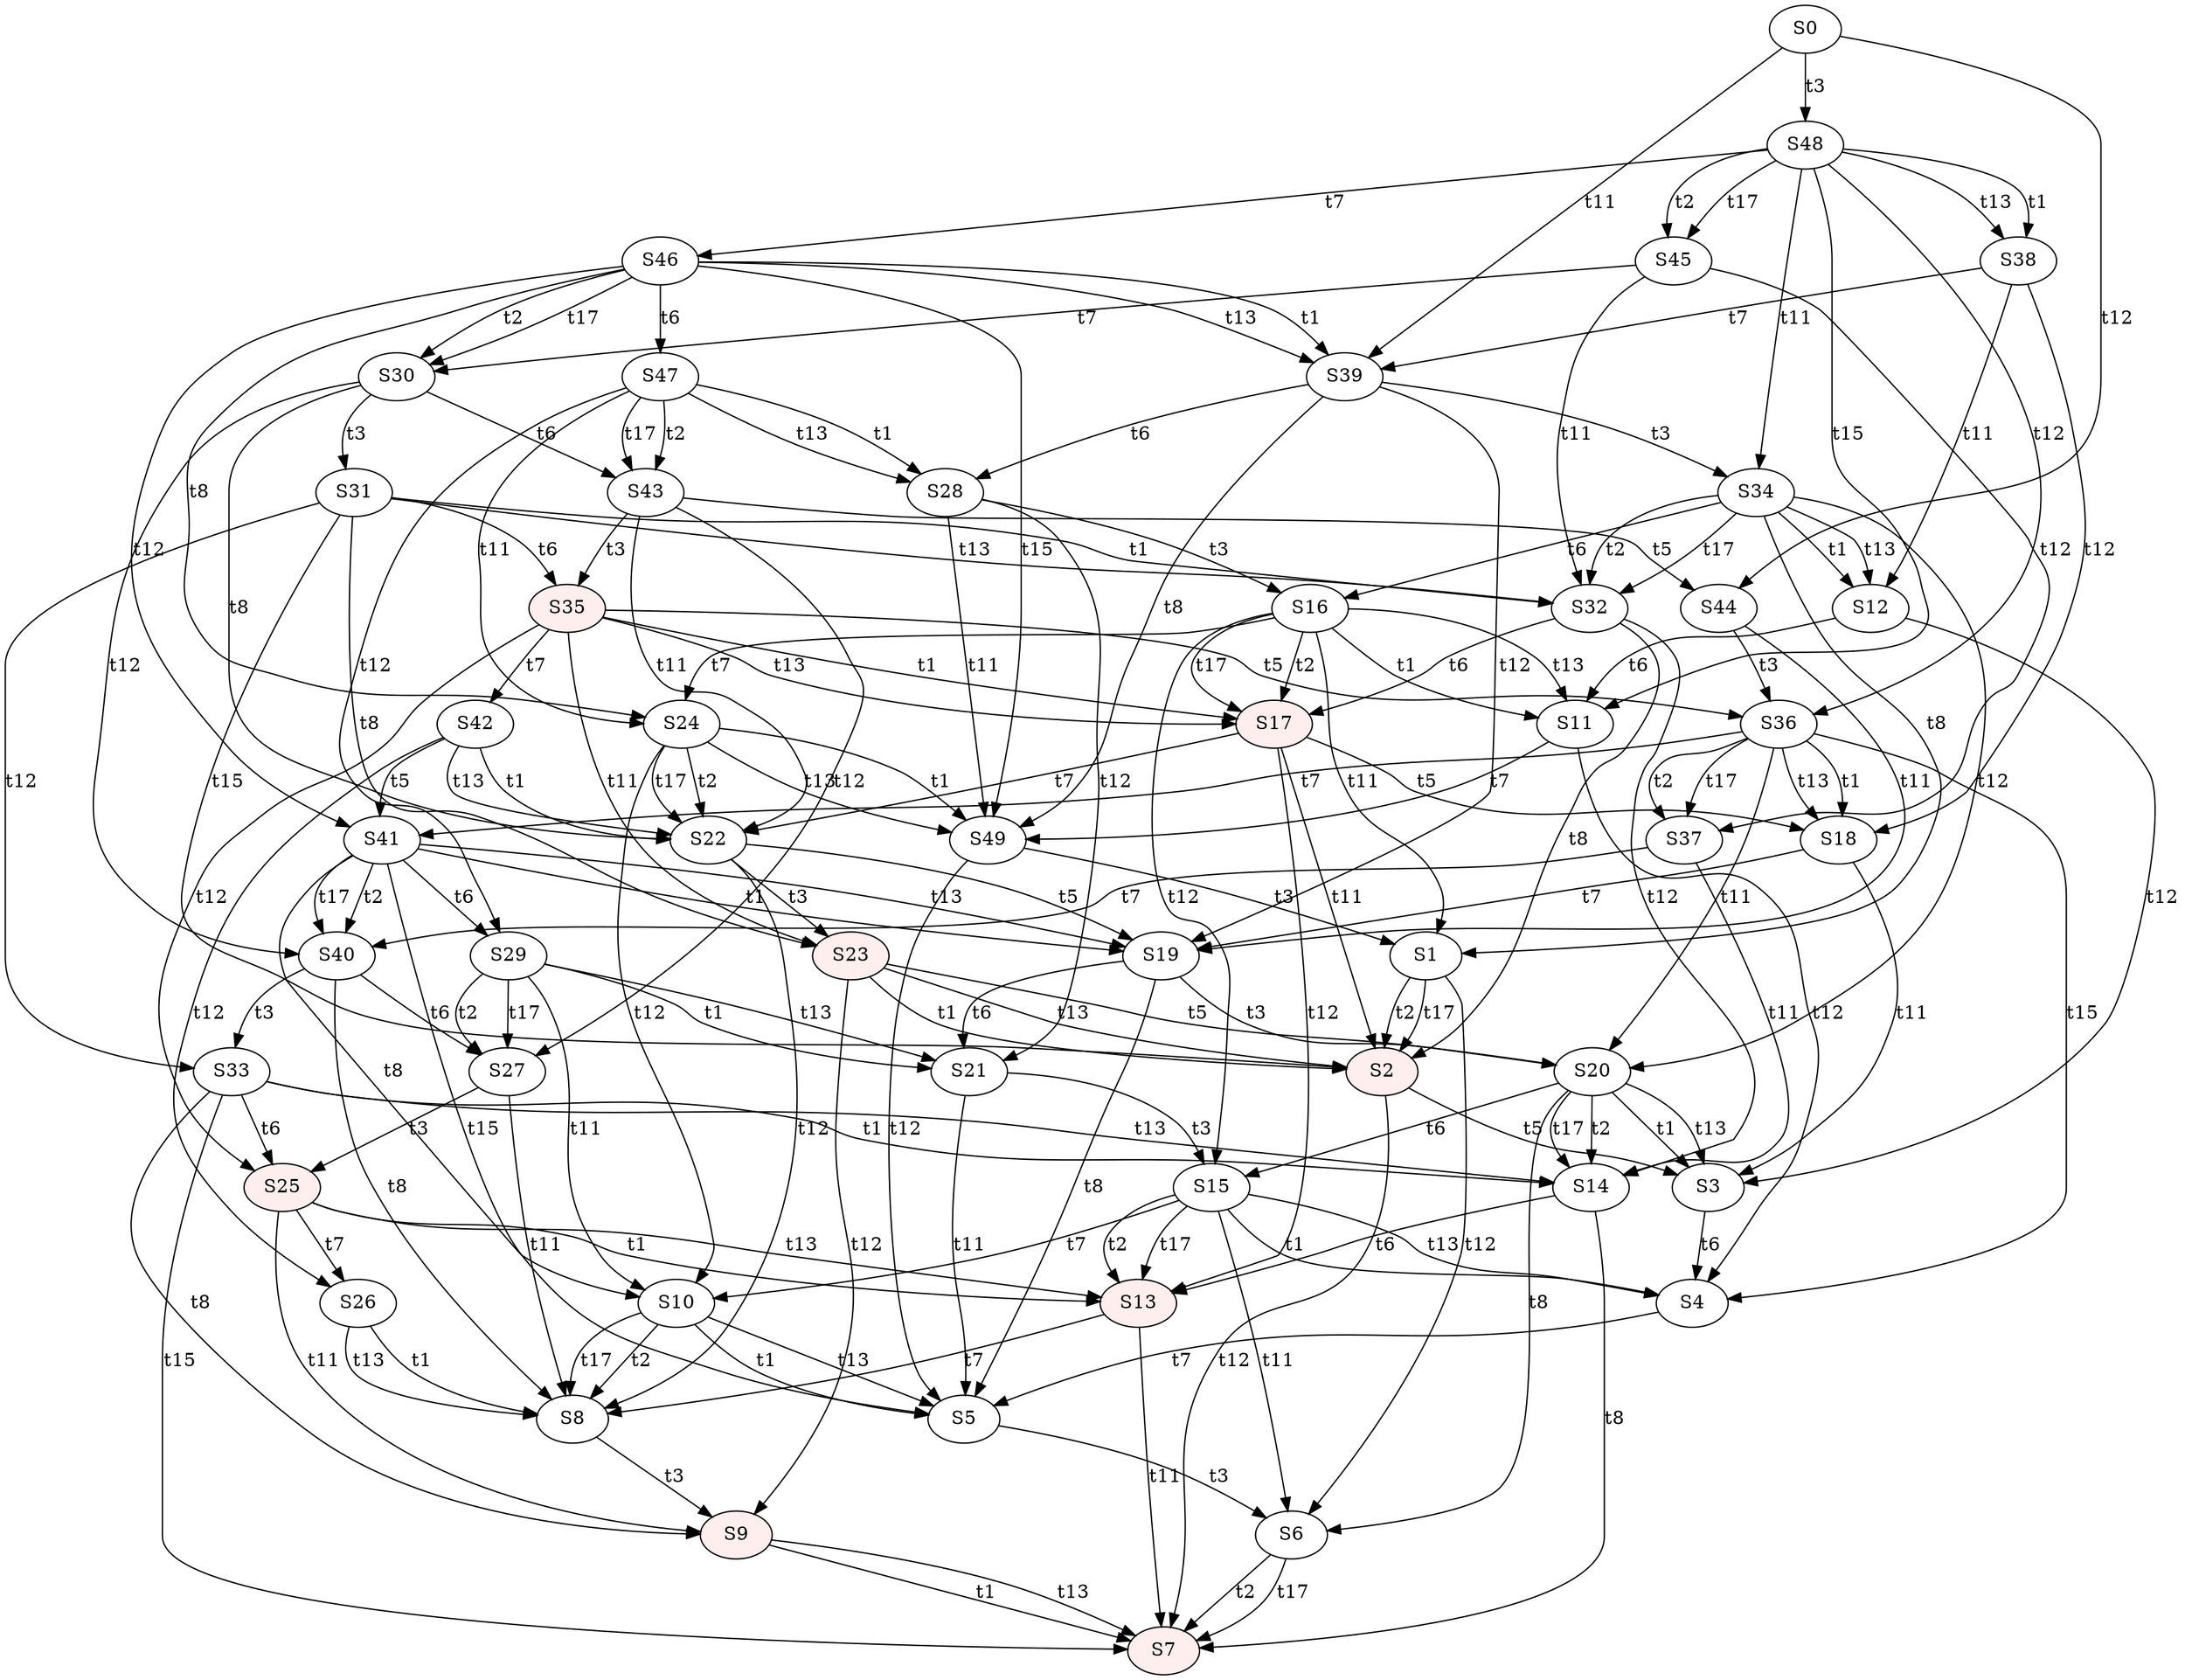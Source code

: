 digraph "SCdebug/9" {
node [fillcolor="#FFFFFF"]; S11 ;
node [style=filled fillcolor="#FFEEEE"]; S17 ;
node [fillcolor="#FFFFFF"]; S28 ;
node [fillcolor="#FFFFFF"]; S38 ;
node [fillcolor="#FFFFFF"]; S43 ;
node [fillcolor="#FFFFFF"]; S45 ;
node [fillcolor="#FFFFFF"]; S0 ;
node [fillcolor="#FFFFFF"]; S16 ;
node [style=filled fillcolor="#FFEEEE"]; S35 ;
node [fillcolor="#FFFFFF"]; S47 ;
node [fillcolor="#FFFFFF"]; S48 ;
node [fillcolor="#FFFFFF"]; S12 ;
node [style=filled fillcolor="#FFEEEE"]; S2 ;
node [fillcolor="#FFFFFF"]; S49 ;
node [fillcolor="#FFFFFF"]; S22 ;
node [fillcolor="#FFFFFF"]; S30 ;
node [fillcolor="#FFFFFF"]; S32 ;
node [fillcolor="#FFFFFF"]; S39 ;
node [fillcolor="#FFFFFF"]; S1 ;
node [style=filled fillcolor="#FFEEEE"]; S23 ;
node [fillcolor="#FFFFFF"]; S24 ;
node [fillcolor="#FFFFFF"]; S31 ;
node [fillcolor="#FFFFFF"]; S34 ;
node [fillcolor="#FFFFFF"]; S42 ;
node [fillcolor="#FFFFFF"]; S46 ;
node [style=filled fillcolor="#FFEEEE"]; S13 ;
node [fillcolor="#FFFFFF"]; S4 ;
node [fillcolor="#FFFFFF"]; S18 ;
node [fillcolor="#FFFFFF"]; S21 ;
node [fillcolor="#FFFFFF"]; S27 ;
node [fillcolor="#FFFFFF"]; S37 ;
node [fillcolor="#FFFFFF"]; S44 ;
node [fillcolor="#FFFFFF"]; S15 ;
node [style=filled fillcolor="#FFEEEE"]; S25 ;
node [fillcolor="#FFFFFF"]; S29 ;
node [fillcolor="#FFFFFF"]; S36 ;
node [fillcolor="#FFFFFF"]; S14 ;
node [fillcolor="#FFFFFF"]; S8 ;
node [style=filled fillcolor="#FFEEEE"]; S7 ;
node [fillcolor="#FFFFFF"]; S5 ;
node [fillcolor="#FFFFFF"]; S3 ;
node [fillcolor="#FFFFFF"]; S19 ;
node [fillcolor="#FFFFFF"]; S40 ;
node [fillcolor="#FFFFFF"]; S10 ;
node [style=filled fillcolor="#FFEEEE"]; S9 ;
node [fillcolor="#FFFFFF"]; S6 ;
node [fillcolor="#FFFFFF"]; S20 ;
node [fillcolor="#FFFFFF"]; S26 ;
node [fillcolor="#FFFFFF"]; S33 ;
node [fillcolor="#FFFFFF"]; S41 ;
S11 -> S4 [label=t12]
S11 -> S49 [label=t7]
S17 -> S13 [label=t12]
S17 -> S18 [label=t5]
S17 -> S2 [label=t11]
S17 -> S22 [label=t7]
S28 -> S21 [label=t12]
S28 -> S16 [label=t3]
S28 -> S49 [label=t11]
S38 -> S18 [label=t12]
S38 -> S12 [label=t11]
S38 -> S39 [label=t7]
S43 -> S27 [label=t12]
S43 -> S44 [label=t5]
S43 -> S35 [label=t3]
S43 -> S22 [label=t11]
S45 -> S37 [label=t12]
S45 -> S30 [label=t7]
S45 -> S32 [label=t11]
S0 -> S44 [label=t12]
S0 -> S48 [label=t3]
S0 -> S39 [label=t11]
S16 -> S15 [label=t12]
S16 -> S1 [label=t11]
S16 -> S24 [label=t7]
S16 -> S11 [label=t1]
S16 -> S17 [label=t2]
S16 -> S11 [label=t13]
S16 -> S17 [label=t17]
S35 -> S25 [label=t12]
S35 -> S36 [label=t5]
S35 -> S23 [label=t11]
S35 -> S42 [label=t7]
S35 -> S17 [label=t1]
S35 -> S17 [label=t13]
S47 -> S29 [label=t12]
S47 -> S24 [label=t11]
S47 -> S28 [label=t1]
S47 -> S43 [label=t2]
S47 -> S28 [label=t13]
S47 -> S43 [label=t17]
S48 -> S36 [label=t12]
S48 -> S34 [label=t11]
S48 -> S46 [label=t7]
S48 -> S38 [label=t1]
S48 -> S45 [label=t2]
S48 -> S38 [label=t13]
S48 -> S11 [label=t15]
S48 -> S45 [label=t17]
S12 -> S3 [label=t12]
S12 -> S11 [label=t6]
S2 -> S7 [label=t12]
S2 -> S3 [label=t5]
S49 -> S5 [label=t12]
S49 -> S1 [label=t3]
S22 -> S8 [label=t12]
S22 -> S19 [label=t5]
S22 -> S23 [label=t3]
S30 -> S40 [label=t12]
S30 -> S31 [label=t3]
S30 -> S22 [label=t8]
S30 -> S43 [label=t6]
S32 -> S14 [label=t12]
S32 -> S2 [label=t8]
S32 -> S17 [label=t6]
S39 -> S19 [label=t12]
S39 -> S34 [label=t3]
S39 -> S49 [label=t8]
S39 -> S28 [label=t6]
S1 -> S2 [label=t2]
S1 -> S2 [label=t17]
S1 -> S6 [label=t12]
S23 -> S2 [label=t1]
S23 -> S2 [label=t13]
S23 -> S20 [label=t5]
S23 -> S9 [label=t12]
S24 -> S49 [label=t1]
S24 -> S22 [label=t2]
S24 -> S49 [label=t13]
S24 -> S22 [label=t17]
S24 -> S10 [label=t12]
S31 -> S23 [label=t8]
S31 -> S32 [label=t1]
S31 -> S32 [label=t13]
S31 -> S2 [label=t15]
S31 -> S33 [label=t12]
S31 -> S35 [label=t6]
S34 -> S1 [label=t8]
S34 -> S12 [label=t1]
S34 -> S32 [label=t2]
S34 -> S12 [label=t13]
S34 -> S32 [label=t17]
S34 -> S20 [label=t12]
S34 -> S16 [label=t6]
S42 -> S22 [label=t1]
S42 -> S22 [label=t13]
S42 -> S41 [label=t5]
S42 -> S26 [label=t12]
S46 -> S24 [label=t8]
S46 -> S39 [label=t1]
S46 -> S30 [label=t2]
S46 -> S39 [label=t13]
S46 -> S49 [label=t15]
S46 -> S30 [label=t17]
S46 -> S41 [label=t12]
S46 -> S47 [label=t6]
S13 -> S8 [label=t7]
S13 -> S7 [label=t11]
S4 -> S5 [label=t7]
S18 -> S3 [label=t11]
S18 -> S19 [label=t7]
S21 -> S15 [label=t3]
S21 -> S5 [label=t11]
S27 -> S25 [label=t3]
S27 -> S8 [label=t11]
S37 -> S14 [label=t11]
S37 -> S40 [label=t7]
S44 -> S36 [label=t3]
S44 -> S19 [label=t11]
S15 -> S4 [label=t1]
S15 -> S13 [label=t2]
S15 -> S4 [label=t13]
S15 -> S13 [label=t17]
S15 -> S10 [label=t7]
S15 -> S6 [label=t11]
S25 -> S13 [label=t1]
S25 -> S13 [label=t13]
S25 -> S26 [label=t7]
S25 -> S9 [label=t11]
S29 -> S21 [label=t1]
S29 -> S27 [label=t2]
S29 -> S21 [label=t13]
S29 -> S27 [label=t17]
S29 -> S10 [label=t11]
S36 -> S18 [label=t1]
S36 -> S37 [label=t2]
S36 -> S18 [label=t13]
S36 -> S4 [label=t15]
S36 -> S37 [label=t17]
S36 -> S41 [label=t7]
S36 -> S20 [label=t11]
S14 -> S13 [label=t6]
S14 -> S7 [label=t8]
S8 -> S9 [label=t3]
S5 -> S6 [label=t3]
S3 -> S4 [label=t6]
S19 -> S5 [label=t8]
S19 -> S20 [label=t3]
S19 -> S21 [label=t6]
S40 -> S8 [label=t8]
S40 -> S33 [label=t3]
S40 -> S27 [label=t6]
S10 -> S8 [label=t2]
S10 -> S8 [label=t17]
S10 -> S5 [label=t1]
S10 -> S5 [label=t13]
S9 -> S7 [label=t1]
S9 -> S7 [label=t13]
S6 -> S7 [label=t2]
S6 -> S7 [label=t17]
S20 -> S15 [label=t6]
S20 -> S14 [label=t2]
S20 -> S14 [label=t17]
S20 -> S3 [label=t1]
S20 -> S3 [label=t13]
S20 -> S6 [label=t8]
S26 -> S8 [label=t1]
S26 -> S8 [label=t13]
S33 -> S25 [label=t6]
S33 -> S14 [label=t1]
S33 -> S14 [label=t13]
S33 -> S7 [label=t15]
S33 -> S9 [label=t8]
S41 -> S29 [label=t6]
S41 -> S5 [label=t15]
S41 -> S19 [label=t1]
S41 -> S19 [label=t13]
S41 -> S40 [label=t2]
S41 -> S40 [label=t17]
S41 -> S10 [label=t8]
}